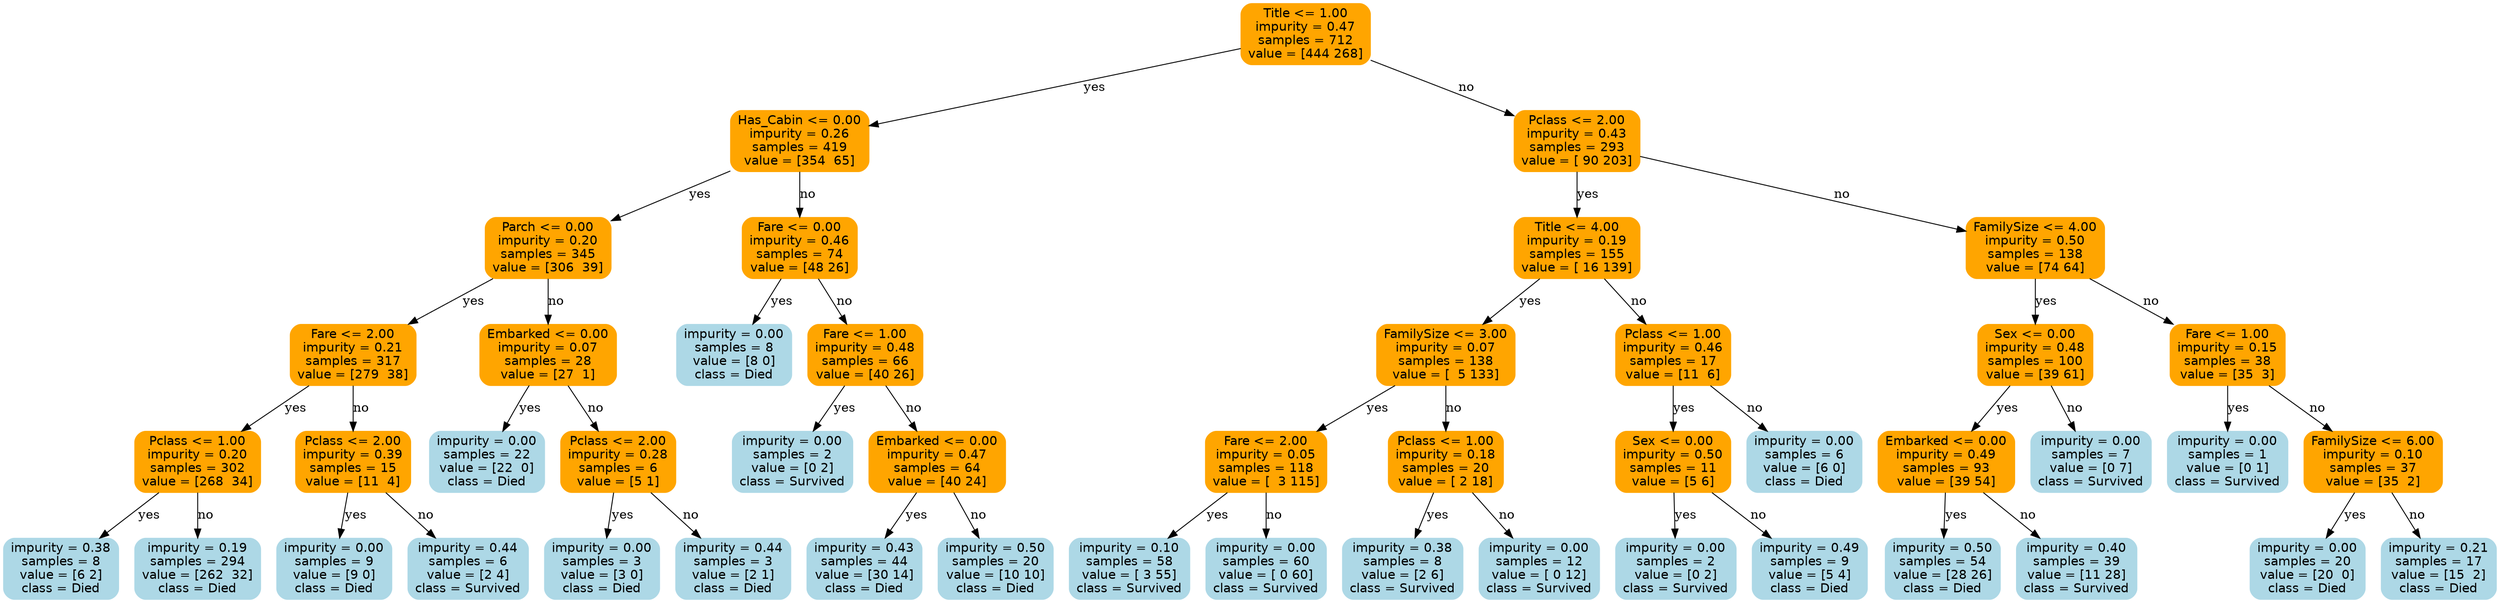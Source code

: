 digraph Tree {
node [shape=box, fontname="helvetica"];
0 [label="Title <= 1.00\nimpurity = 0.47\nsamples = 712\nvalue = [444 268]", shape=box, style="filled, rounded", color="orange"];
1 [label="Has_Cabin <= 0.00\nimpurity = 0.26\nsamples = 419\nvalue = [354  65]", shape=box, style="filled, rounded", color="orange"];
2 [label="Parch <= 0.00\nimpurity = 0.20\nsamples = 345\nvalue = [306  39]", shape=box, style="filled, rounded", color="orange"];
3 [label="Fare <= 2.00\nimpurity = 0.21\nsamples = 317\nvalue = [279  38]", shape=box, style="filled, rounded", color="orange"];
4 [label="Pclass <= 1.00\nimpurity = 0.20\nsamples = 302\nvalue = [268  34]", shape=box, style="filled, rounded", color="orange"];
5 [label="impurity = 0.38\nsamples = 8\nvalue = [6 2]\nclass = Died", shape=box, style="filled, rounded", color="lightblue"];
6 [label="impurity = 0.19\nsamples = 294\nvalue = [262  32]\nclass = Died", shape=box, style="filled, rounded", color="lightblue"];
4 -> 5 [label="yes"];
4 -> 6 [label="no"];
7 [label="Pclass <= 2.00\nimpurity = 0.39\nsamples = 15\nvalue = [11  4]", shape=box, style="filled, rounded", color="orange"];
8 [label="impurity = 0.00\nsamples = 9\nvalue = [9 0]\nclass = Died", shape=box, style="filled, rounded", color="lightblue"];
9 [label="impurity = 0.44\nsamples = 6\nvalue = [2 4]\nclass = Survived", shape=box, style="filled, rounded", color="lightblue"];
7 -> 8 [label="yes"];
7 -> 9 [label="no"];
3 -> 4 [label="yes"];
3 -> 7 [label="no"];
10 [label="Embarked <= 0.00\nimpurity = 0.07\nsamples = 28\nvalue = [27  1]", shape=box, style="filled, rounded", color="orange"];
11 [label="impurity = 0.00\nsamples = 22\nvalue = [22  0]\nclass = Died", shape=box, style="filled, rounded", color="lightblue"];
12 [label="Pclass <= 2.00\nimpurity = 0.28\nsamples = 6\nvalue = [5 1]", shape=box, style="filled, rounded", color="orange"];
13 [label="impurity = 0.00\nsamples = 3\nvalue = [3 0]\nclass = Died", shape=box, style="filled, rounded", color="lightblue"];
14 [label="impurity = 0.44\nsamples = 3\nvalue = [2 1]\nclass = Died", shape=box, style="filled, rounded", color="lightblue"];
12 -> 13 [label="yes"];
12 -> 14 [label="no"];
10 -> 11 [label="yes"];
10 -> 12 [label="no"];
2 -> 3 [label="yes"];
2 -> 10 [label="no"];
15 [label="Fare <= 0.00\nimpurity = 0.46\nsamples = 74\nvalue = [48 26]", shape=box, style="filled, rounded", color="orange"];
16 [label="impurity = 0.00\nsamples = 8\nvalue = [8 0]\nclass = Died", shape=box, style="filled, rounded", color="lightblue"];
17 [label="Fare <= 1.00\nimpurity = 0.48\nsamples = 66\nvalue = [40 26]", shape=box, style="filled, rounded", color="orange"];
18 [label="impurity = 0.00\nsamples = 2\nvalue = [0 2]\nclass = Survived", shape=box, style="filled, rounded", color="lightblue"];
19 [label="Embarked <= 0.00\nimpurity = 0.47\nsamples = 64\nvalue = [40 24]", shape=box, style="filled, rounded", color="orange"];
20 [label="impurity = 0.43\nsamples = 44\nvalue = [30 14]\nclass = Died", shape=box, style="filled, rounded", color="lightblue"];
21 [label="impurity = 0.50\nsamples = 20\nvalue = [10 10]\nclass = Died", shape=box, style="filled, rounded", color="lightblue"];
19 -> 20 [label="yes"];
19 -> 21 [label="no"];
17 -> 18 [label="yes"];
17 -> 19 [label="no"];
15 -> 16 [label="yes"];
15 -> 17 [label="no"];
1 -> 2 [label="yes"];
1 -> 15 [label="no"];
22 [label="Pclass <= 2.00\nimpurity = 0.43\nsamples = 293\nvalue = [ 90 203]", shape=box, style="filled, rounded", color="orange"];
23 [label="Title <= 4.00\nimpurity = 0.19\nsamples = 155\nvalue = [ 16 139]", shape=box, style="filled, rounded", color="orange"];
24 [label="FamilySize <= 3.00\nimpurity = 0.07\nsamples = 138\nvalue = [  5 133]", shape=box, style="filled, rounded", color="orange"];
25 [label="Fare <= 2.00\nimpurity = 0.05\nsamples = 118\nvalue = [  3 115]", shape=box, style="filled, rounded", color="orange"];
26 [label="impurity = 0.10\nsamples = 58\nvalue = [ 3 55]\nclass = Survived", shape=box, style="filled, rounded", color="lightblue"];
27 [label="impurity = 0.00\nsamples = 60\nvalue = [ 0 60]\nclass = Survived", shape=box, style="filled, rounded", color="lightblue"];
25 -> 26 [label="yes"];
25 -> 27 [label="no"];
28 [label="Pclass <= 1.00\nimpurity = 0.18\nsamples = 20\nvalue = [ 2 18]", shape=box, style="filled, rounded", color="orange"];
29 [label="impurity = 0.38\nsamples = 8\nvalue = [2 6]\nclass = Survived", shape=box, style="filled, rounded", color="lightblue"];
30 [label="impurity = 0.00\nsamples = 12\nvalue = [ 0 12]\nclass = Survived", shape=box, style="filled, rounded", color="lightblue"];
28 -> 29 [label="yes"];
28 -> 30 [label="no"];
24 -> 25 [label="yes"];
24 -> 28 [label="no"];
31 [label="Pclass <= 1.00\nimpurity = 0.46\nsamples = 17\nvalue = [11  6]", shape=box, style="filled, rounded", color="orange"];
32 [label="Sex <= 0.00\nimpurity = 0.50\nsamples = 11\nvalue = [5 6]", shape=box, style="filled, rounded", color="orange"];
33 [label="impurity = 0.00\nsamples = 2\nvalue = [0 2]\nclass = Survived", shape=box, style="filled, rounded", color="lightblue"];
34 [label="impurity = 0.49\nsamples = 9\nvalue = [5 4]\nclass = Died", shape=box, style="filled, rounded", color="lightblue"];
32 -> 33 [label="yes"];
32 -> 34 [label="no"];
35 [label="impurity = 0.00\nsamples = 6\nvalue = [6 0]\nclass = Died", shape=box, style="filled, rounded", color="lightblue"];
31 -> 32 [label="yes"];
31 -> 35 [label="no"];
23 -> 24 [label="yes"];
23 -> 31 [label="no"];
36 [label="FamilySize <= 4.00\nimpurity = 0.50\nsamples = 138\nvalue = [74 64]", shape=box, style="filled, rounded", color="orange"];
37 [label="Sex <= 0.00\nimpurity = 0.48\nsamples = 100\nvalue = [39 61]", shape=box, style="filled, rounded", color="orange"];
38 [label="Embarked <= 0.00\nimpurity = 0.49\nsamples = 93\nvalue = [39 54]", shape=box, style="filled, rounded", color="orange"];
39 [label="impurity = 0.50\nsamples = 54\nvalue = [28 26]\nclass = Died", shape=box, style="filled, rounded", color="lightblue"];
40 [label="impurity = 0.40\nsamples = 39\nvalue = [11 28]\nclass = Survived", shape=box, style="filled, rounded", color="lightblue"];
38 -> 39 [label="yes"];
38 -> 40 [label="no"];
41 [label="impurity = 0.00\nsamples = 7\nvalue = [0 7]\nclass = Survived", shape=box, style="filled, rounded", color="lightblue"];
37 -> 38 [label="yes"];
37 -> 41 [label="no"];
42 [label="Fare <= 1.00\nimpurity = 0.15\nsamples = 38\nvalue = [35  3]", shape=box, style="filled, rounded", color="orange"];
43 [label="impurity = 0.00\nsamples = 1\nvalue = [0 1]\nclass = Survived", shape=box, style="filled, rounded", color="lightblue"];
44 [label="FamilySize <= 6.00\nimpurity = 0.10\nsamples = 37\nvalue = [35  2]", shape=box, style="filled, rounded", color="orange"];
45 [label="impurity = 0.00\nsamples = 20\nvalue = [20  0]\nclass = Died", shape=box, style="filled, rounded", color="lightblue"];
46 [label="impurity = 0.21\nsamples = 17\nvalue = [15  2]\nclass = Died", shape=box, style="filled, rounded", color="lightblue"];
44 -> 45 [label="yes"];
44 -> 46 [label="no"];
42 -> 43 [label="yes"];
42 -> 44 [label="no"];
36 -> 37 [label="yes"];
36 -> 42 [label="no"];
22 -> 23 [label="yes"];
22 -> 36 [label="no"];
0 -> 1 [label="yes"];
0 -> 22 [label="no"];
}
